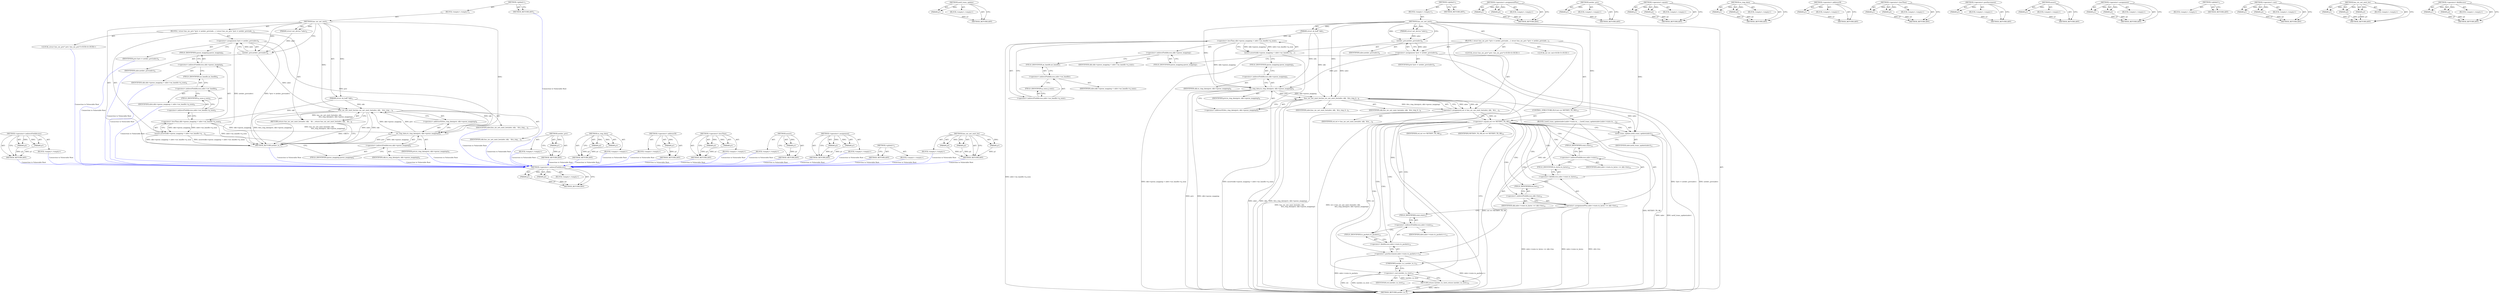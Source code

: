 digraph "hns_nic_net_xmit_hw" {
vulnerable_108 [label=<(METHOD,&lt;operator&gt;.indirectFieldAccess)>];
vulnerable_109 [label=<(PARAM,p1)>];
vulnerable_110 [label=<(PARAM,p2)>];
vulnerable_111 [label=<(BLOCK,&lt;empty&gt;,&lt;empty&gt;)>];
vulnerable_112 [label=<(METHOD_RETURN,ANY)>];
vulnerable_133 [label=<(METHOD,netif_trans_update)>];
vulnerable_134 [label=<(PARAM,p1)>];
vulnerable_135 [label=<(BLOCK,&lt;empty&gt;,&lt;empty&gt;)>];
vulnerable_136 [label=<(METHOD_RETURN,ANY)>];
vulnerable_6 [label=<(METHOD,&lt;global&gt;)<SUB>1</SUB>>];
vulnerable_7 [label=<(BLOCK,&lt;empty&gt;,&lt;empty&gt;)<SUB>1</SUB>>];
vulnerable_8 [label=<(METHOD,hns_nic_net_xmit)<SUB>1</SUB>>];
vulnerable_9 [label=<(PARAM,struct sk_buff *skb)<SUB>1</SUB>>];
vulnerable_10 [label=<(PARAM,struct net_device *ndev)<SUB>2</SUB>>];
vulnerable_11 [label=<(BLOCK,{
 	struct hns_nic_priv *priv = netdev_priv(nde...,{
 	struct hns_nic_priv *priv = netdev_priv(nde...)<SUB>3</SUB>>];
vulnerable_12 [label="<(LOCAL,struct hns_nic_priv* priv: hns_nic_priv*)<SUB>4</SUB>>"];
vulnerable_13 [label=<(&lt;operator&gt;.assignment,*priv = netdev_priv(ndev))<SUB>4</SUB>>];
vulnerable_14 [label=<(IDENTIFIER,priv,*priv = netdev_priv(ndev))<SUB>4</SUB>>];
vulnerable_15 [label=<(netdev_priv,netdev_priv(ndev))<SUB>4</SUB>>];
vulnerable_16 [label=<(IDENTIFIER,ndev,netdev_priv(ndev))<SUB>4</SUB>>];
vulnerable_17 [label="<(LOCAL,int ret: int)<SUB>5</SUB>>"];
vulnerable_18 [label=<(assert,assert(skb-&gt;queue_mapping &lt; ndev-&gt;ae_handle-&gt;q_...)<SUB>7</SUB>>];
vulnerable_19 [label=<(&lt;operator&gt;.lessThan,skb-&gt;queue_mapping &lt; ndev-&gt;ae_handle-&gt;q_num)<SUB>7</SUB>>];
vulnerable_20 [label=<(&lt;operator&gt;.indirectFieldAccess,skb-&gt;queue_mapping)<SUB>7</SUB>>];
vulnerable_21 [label=<(IDENTIFIER,skb,skb-&gt;queue_mapping &lt; ndev-&gt;ae_handle-&gt;q_num)<SUB>7</SUB>>];
vulnerable_22 [label=<(FIELD_IDENTIFIER,queue_mapping,queue_mapping)<SUB>7</SUB>>];
vulnerable_23 [label=<(&lt;operator&gt;.indirectFieldAccess,ndev-&gt;ae_handle-&gt;q_num)<SUB>7</SUB>>];
vulnerable_24 [label=<(&lt;operator&gt;.indirectFieldAccess,ndev-&gt;ae_handle)<SUB>7</SUB>>];
vulnerable_25 [label=<(IDENTIFIER,ndev,skb-&gt;queue_mapping &lt; ndev-&gt;ae_handle-&gt;q_num)<SUB>7</SUB>>];
vulnerable_26 [label=<(FIELD_IDENTIFIER,ae_handle,ae_handle)<SUB>7</SUB>>];
vulnerable_27 [label=<(FIELD_IDENTIFIER,q_num,q_num)<SUB>7</SUB>>];
vulnerable_28 [label=<(&lt;operator&gt;.assignment,ret = hns_nic_net_xmit_hw(ndev, skb,
				  &amp;tx_...)<SUB>8</SUB>>];
vulnerable_29 [label=<(IDENTIFIER,ret,ret = hns_nic_net_xmit_hw(ndev, skb,
				  &amp;tx_...)<SUB>8</SUB>>];
vulnerable_30 [label=<(hns_nic_net_xmit_hw,hns_nic_net_xmit_hw(ndev, skb,
				  &amp;tx_ring_d...)<SUB>8</SUB>>];
vulnerable_31 [label=<(IDENTIFIER,ndev,hns_nic_net_xmit_hw(ndev, skb,
				  &amp;tx_ring_d...)<SUB>8</SUB>>];
vulnerable_32 [label=<(IDENTIFIER,skb,hns_nic_net_xmit_hw(ndev, skb,
				  &amp;tx_ring_d...)<SUB>8</SUB>>];
vulnerable_33 [label=<(&lt;operator&gt;.addressOf,&amp;tx_ring_data(priv, skb-&gt;queue_mapping))<SUB>9</SUB>>];
vulnerable_34 [label=<(tx_ring_data,tx_ring_data(priv, skb-&gt;queue_mapping))<SUB>9</SUB>>];
vulnerable_35 [label=<(IDENTIFIER,priv,tx_ring_data(priv, skb-&gt;queue_mapping))<SUB>9</SUB>>];
vulnerable_36 [label=<(&lt;operator&gt;.indirectFieldAccess,skb-&gt;queue_mapping)<SUB>9</SUB>>];
vulnerable_37 [label=<(IDENTIFIER,skb,tx_ring_data(priv, skb-&gt;queue_mapping))<SUB>9</SUB>>];
vulnerable_38 [label=<(FIELD_IDENTIFIER,queue_mapping,queue_mapping)<SUB>9</SUB>>];
vulnerable_39 [label=<(CONTROL_STRUCTURE,IF,if (ret == NETDEV_TX_OK))<SUB>10</SUB>>];
vulnerable_40 [label=<(&lt;operator&gt;.equals,ret == NETDEV_TX_OK)<SUB>10</SUB>>];
vulnerable_41 [label=<(IDENTIFIER,ret,ret == NETDEV_TX_OK)<SUB>10</SUB>>];
vulnerable_42 [label=<(IDENTIFIER,NETDEV_TX_OK,ret == NETDEV_TX_OK)<SUB>10</SUB>>];
vulnerable_43 [label=<(BLOCK,{
		netif_trans_update(ndev);
		ndev-&gt;stats.tx_...,{
		netif_trans_update(ndev);
		ndev-&gt;stats.tx_...)<SUB>10</SUB>>];
vulnerable_44 [label=<(netif_trans_update,netif_trans_update(ndev))<SUB>11</SUB>>];
vulnerable_45 [label=<(IDENTIFIER,ndev,netif_trans_update(ndev))<SUB>11</SUB>>];
vulnerable_46 [label=<(&lt;operator&gt;.assignmentPlus,ndev-&gt;stats.tx_bytes += skb-&gt;len)<SUB>12</SUB>>];
vulnerable_47 [label=<(&lt;operator&gt;.fieldAccess,ndev-&gt;stats.tx_bytes)<SUB>12</SUB>>];
vulnerable_48 [label=<(&lt;operator&gt;.indirectFieldAccess,ndev-&gt;stats)<SUB>12</SUB>>];
vulnerable_49 [label=<(IDENTIFIER,ndev,ndev-&gt;stats.tx_bytes += skb-&gt;len)<SUB>12</SUB>>];
vulnerable_50 [label=<(FIELD_IDENTIFIER,stats,stats)<SUB>12</SUB>>];
vulnerable_51 [label=<(FIELD_IDENTIFIER,tx_bytes,tx_bytes)<SUB>12</SUB>>];
vulnerable_52 [label=<(&lt;operator&gt;.indirectFieldAccess,skb-&gt;len)<SUB>12</SUB>>];
vulnerable_53 [label=<(IDENTIFIER,skb,ndev-&gt;stats.tx_bytes += skb-&gt;len)<SUB>12</SUB>>];
vulnerable_54 [label=<(FIELD_IDENTIFIER,len,len)<SUB>12</SUB>>];
vulnerable_55 [label=<(&lt;operator&gt;.postIncrement,ndev-&gt;stats.tx_packets++)<SUB>13</SUB>>];
vulnerable_56 [label=<(&lt;operator&gt;.fieldAccess,ndev-&gt;stats.tx_packets)<SUB>13</SUB>>];
vulnerable_57 [label=<(&lt;operator&gt;.indirectFieldAccess,ndev-&gt;stats)<SUB>13</SUB>>];
vulnerable_58 [label=<(IDENTIFIER,ndev,ndev-&gt;stats.tx_packets++)<SUB>13</SUB>>];
vulnerable_59 [label=<(FIELD_IDENTIFIER,stats,stats)<SUB>13</SUB>>];
vulnerable_60 [label=<(FIELD_IDENTIFIER,tx_packets,tx_packets)<SUB>13</SUB>>];
vulnerable_61 [label=<(RETURN,return (netdev_tx_t)ret;,return (netdev_tx_t)ret;)<SUB>15</SUB>>];
vulnerable_62 [label=<(&lt;operator&gt;.cast,(netdev_tx_t)ret)<SUB>15</SUB>>];
vulnerable_63 [label=<(UNKNOWN,netdev_tx_t,netdev_tx_t)<SUB>15</SUB>>];
vulnerable_64 [label=<(IDENTIFIER,ret,(netdev_tx_t)ret)<SUB>15</SUB>>];
vulnerable_65 [label=<(METHOD_RETURN,netdev_tx_t)<SUB>1</SUB>>];
vulnerable_67 [label=<(METHOD_RETURN,ANY)<SUB>1</SUB>>];
vulnerable_137 [label=<(METHOD,&lt;operator&gt;.assignmentPlus)>];
vulnerable_138 [label=<(PARAM,p1)>];
vulnerable_139 [label=<(PARAM,p2)>];
vulnerable_140 [label=<(BLOCK,&lt;empty&gt;,&lt;empty&gt;)>];
vulnerable_141 [label=<(METHOD_RETURN,ANY)>];
vulnerable_95 [label=<(METHOD,netdev_priv)>];
vulnerable_96 [label=<(PARAM,p1)>];
vulnerable_97 [label=<(BLOCK,&lt;empty&gt;,&lt;empty&gt;)>];
vulnerable_98 [label=<(METHOD_RETURN,ANY)>];
vulnerable_128 [label=<(METHOD,&lt;operator&gt;.equals)>];
vulnerable_129 [label=<(PARAM,p1)>];
vulnerable_130 [label=<(PARAM,p2)>];
vulnerable_131 [label=<(BLOCK,&lt;empty&gt;,&lt;empty&gt;)>];
vulnerable_132 [label=<(METHOD_RETURN,ANY)>];
vulnerable_123 [label=<(METHOD,tx_ring_data)>];
vulnerable_124 [label=<(PARAM,p1)>];
vulnerable_125 [label=<(PARAM,p2)>];
vulnerable_126 [label=<(BLOCK,&lt;empty&gt;,&lt;empty&gt;)>];
vulnerable_127 [label=<(METHOD_RETURN,ANY)>];
vulnerable_119 [label=<(METHOD,&lt;operator&gt;.addressOf)>];
vulnerable_120 [label=<(PARAM,p1)>];
vulnerable_121 [label=<(BLOCK,&lt;empty&gt;,&lt;empty&gt;)>];
vulnerable_122 [label=<(METHOD_RETURN,ANY)>];
vulnerable_103 [label=<(METHOD,&lt;operator&gt;.lessThan)>];
vulnerable_104 [label=<(PARAM,p1)>];
vulnerable_105 [label=<(PARAM,p2)>];
vulnerable_106 [label=<(BLOCK,&lt;empty&gt;,&lt;empty&gt;)>];
vulnerable_107 [label=<(METHOD_RETURN,ANY)>];
vulnerable_147 [label=<(METHOD,&lt;operator&gt;.postIncrement)>];
vulnerable_148 [label=<(PARAM,p1)>];
vulnerable_149 [label=<(BLOCK,&lt;empty&gt;,&lt;empty&gt;)>];
vulnerable_150 [label=<(METHOD_RETURN,ANY)>];
vulnerable_99 [label=<(METHOD,assert)>];
vulnerable_100 [label=<(PARAM,p1)>];
vulnerable_101 [label=<(BLOCK,&lt;empty&gt;,&lt;empty&gt;)>];
vulnerable_102 [label=<(METHOD_RETURN,ANY)>];
vulnerable_90 [label=<(METHOD,&lt;operator&gt;.assignment)>];
vulnerable_91 [label=<(PARAM,p1)>];
vulnerable_92 [label=<(PARAM,p2)>];
vulnerable_93 [label=<(BLOCK,&lt;empty&gt;,&lt;empty&gt;)>];
vulnerable_94 [label=<(METHOD_RETURN,ANY)>];
vulnerable_84 [label=<(METHOD,&lt;global&gt;)<SUB>1</SUB>>];
vulnerable_85 [label=<(BLOCK,&lt;empty&gt;,&lt;empty&gt;)>];
vulnerable_86 [label=<(METHOD_RETURN,ANY)>];
vulnerable_151 [label=<(METHOD,&lt;operator&gt;.cast)>];
vulnerable_152 [label=<(PARAM,p1)>];
vulnerable_153 [label=<(PARAM,p2)>];
vulnerable_154 [label=<(BLOCK,&lt;empty&gt;,&lt;empty&gt;)>];
vulnerable_155 [label=<(METHOD_RETURN,ANY)>];
vulnerable_113 [label=<(METHOD,hns_nic_net_xmit_hw)>];
vulnerable_114 [label=<(PARAM,p1)>];
vulnerable_115 [label=<(PARAM,p2)>];
vulnerable_116 [label=<(PARAM,p3)>];
vulnerable_117 [label=<(BLOCK,&lt;empty&gt;,&lt;empty&gt;)>];
vulnerable_118 [label=<(METHOD_RETURN,ANY)>];
vulnerable_142 [label=<(METHOD,&lt;operator&gt;.fieldAccess)>];
vulnerable_143 [label=<(PARAM,p1)>];
vulnerable_144 [label=<(PARAM,p2)>];
vulnerable_145 [label=<(BLOCK,&lt;empty&gt;,&lt;empty&gt;)>];
vulnerable_146 [label=<(METHOD_RETURN,ANY)>];
fixed_78 [label=<(METHOD,&lt;operator&gt;.indirectFieldAccess)>];
fixed_79 [label=<(PARAM,p1)>];
fixed_80 [label=<(PARAM,p2)>];
fixed_81 [label=<(BLOCK,&lt;empty&gt;,&lt;empty&gt;)>];
fixed_82 [label=<(METHOD_RETURN,ANY)>];
fixed_6 [label=<(METHOD,&lt;global&gt;)<SUB>1</SUB>>];
fixed_7 [label=<(BLOCK,&lt;empty&gt;,&lt;empty&gt;)<SUB>1</SUB>>];
fixed_8 [label=<(METHOD,hns_nic_net_xmit)<SUB>1</SUB>>];
fixed_9 [label=<(PARAM,struct sk_buff *skb)<SUB>1</SUB>>];
fixed_10 [label=<(PARAM,struct net_device *ndev)<SUB>2</SUB>>];
fixed_11 [label=<(BLOCK,{
 	struct hns_nic_priv *priv = netdev_priv(nde...,{
 	struct hns_nic_priv *priv = netdev_priv(nde...)<SUB>3</SUB>>];
fixed_12 [label="<(LOCAL,struct hns_nic_priv* priv: hns_nic_priv*)<SUB>4</SUB>>"];
fixed_13 [label=<(&lt;operator&gt;.assignment,*priv = netdev_priv(ndev))<SUB>4</SUB>>];
fixed_14 [label=<(IDENTIFIER,priv,*priv = netdev_priv(ndev))<SUB>4</SUB>>];
fixed_15 [label=<(netdev_priv,netdev_priv(ndev))<SUB>4</SUB>>];
fixed_16 [label=<(IDENTIFIER,ndev,netdev_priv(ndev))<SUB>4</SUB>>];
fixed_17 [label=<(assert,assert(skb-&gt;queue_mapping &lt; ndev-&gt;ae_handle-&gt;q_...)<SUB>6</SUB>>];
fixed_18 [label=<(&lt;operator&gt;.lessThan,skb-&gt;queue_mapping &lt; ndev-&gt;ae_handle-&gt;q_num)<SUB>6</SUB>>];
fixed_19 [label=<(&lt;operator&gt;.indirectFieldAccess,skb-&gt;queue_mapping)<SUB>6</SUB>>];
fixed_20 [label=<(IDENTIFIER,skb,skb-&gt;queue_mapping &lt; ndev-&gt;ae_handle-&gt;q_num)<SUB>6</SUB>>];
fixed_21 [label=<(FIELD_IDENTIFIER,queue_mapping,queue_mapping)<SUB>6</SUB>>];
fixed_22 [label=<(&lt;operator&gt;.indirectFieldAccess,ndev-&gt;ae_handle-&gt;q_num)<SUB>6</SUB>>];
fixed_23 [label=<(&lt;operator&gt;.indirectFieldAccess,ndev-&gt;ae_handle)<SUB>6</SUB>>];
fixed_24 [label=<(IDENTIFIER,ndev,skb-&gt;queue_mapping &lt; ndev-&gt;ae_handle-&gt;q_num)<SUB>6</SUB>>];
fixed_25 [label=<(FIELD_IDENTIFIER,ae_handle,ae_handle)<SUB>6</SUB>>];
fixed_26 [label=<(FIELD_IDENTIFIER,q_num,q_num)<SUB>6</SUB>>];
fixed_27 [label=<(RETURN,return hns_nic_net_xmit_hw(ndev, skb,
				   &amp;t...,return hns_nic_net_xmit_hw(ndev, skb,
				   &amp;t...)<SUB>8</SUB>>];
fixed_28 [label=<(hns_nic_net_xmit_hw,hns_nic_net_xmit_hw(ndev, skb,
				   &amp;tx_ring_...)<SUB>8</SUB>>];
fixed_29 [label=<(IDENTIFIER,ndev,hns_nic_net_xmit_hw(ndev, skb,
				   &amp;tx_ring_...)<SUB>8</SUB>>];
fixed_30 [label=<(IDENTIFIER,skb,hns_nic_net_xmit_hw(ndev, skb,
				   &amp;tx_ring_...)<SUB>8</SUB>>];
fixed_31 [label=<(&lt;operator&gt;.addressOf,&amp;tx_ring_data(priv, skb-&gt;queue_mapping))<SUB>9</SUB>>];
fixed_32 [label=<(tx_ring_data,tx_ring_data(priv, skb-&gt;queue_mapping))<SUB>9</SUB>>];
fixed_33 [label=<(IDENTIFIER,priv,tx_ring_data(priv, skb-&gt;queue_mapping))<SUB>9</SUB>>];
fixed_34 [label=<(&lt;operator&gt;.indirectFieldAccess,skb-&gt;queue_mapping)<SUB>9</SUB>>];
fixed_35 [label=<(IDENTIFIER,skb,tx_ring_data(priv, skb-&gt;queue_mapping))<SUB>9</SUB>>];
fixed_36 [label=<(FIELD_IDENTIFIER,queue_mapping,queue_mapping)<SUB>9</SUB>>];
fixed_37 [label=<(METHOD_RETURN,netdev_tx_t)<SUB>1</SUB>>];
fixed_39 [label=<(METHOD_RETURN,ANY)<SUB>1</SUB>>];
fixed_65 [label=<(METHOD,netdev_priv)>];
fixed_66 [label=<(PARAM,p1)>];
fixed_67 [label=<(BLOCK,&lt;empty&gt;,&lt;empty&gt;)>];
fixed_68 [label=<(METHOD_RETURN,ANY)>];
fixed_93 [label=<(METHOD,tx_ring_data)>];
fixed_94 [label=<(PARAM,p1)>];
fixed_95 [label=<(PARAM,p2)>];
fixed_96 [label=<(BLOCK,&lt;empty&gt;,&lt;empty&gt;)>];
fixed_97 [label=<(METHOD_RETURN,ANY)>];
fixed_89 [label=<(METHOD,&lt;operator&gt;.addressOf)>];
fixed_90 [label=<(PARAM,p1)>];
fixed_91 [label=<(BLOCK,&lt;empty&gt;,&lt;empty&gt;)>];
fixed_92 [label=<(METHOD_RETURN,ANY)>];
fixed_73 [label=<(METHOD,&lt;operator&gt;.lessThan)>];
fixed_74 [label=<(PARAM,p1)>];
fixed_75 [label=<(PARAM,p2)>];
fixed_76 [label=<(BLOCK,&lt;empty&gt;,&lt;empty&gt;)>];
fixed_77 [label=<(METHOD_RETURN,ANY)>];
fixed_69 [label=<(METHOD,assert)>];
fixed_70 [label=<(PARAM,p1)>];
fixed_71 [label=<(BLOCK,&lt;empty&gt;,&lt;empty&gt;)>];
fixed_72 [label=<(METHOD_RETURN,ANY)>];
fixed_60 [label=<(METHOD,&lt;operator&gt;.assignment)>];
fixed_61 [label=<(PARAM,p1)>];
fixed_62 [label=<(PARAM,p2)>];
fixed_63 [label=<(BLOCK,&lt;empty&gt;,&lt;empty&gt;)>];
fixed_64 [label=<(METHOD_RETURN,ANY)>];
fixed_54 [label=<(METHOD,&lt;global&gt;)<SUB>1</SUB>>];
fixed_55 [label=<(BLOCK,&lt;empty&gt;,&lt;empty&gt;)>];
fixed_56 [label=<(METHOD_RETURN,ANY)>];
fixed_83 [label=<(METHOD,hns_nic_net_xmit_hw)>];
fixed_84 [label=<(PARAM,p1)>];
fixed_85 [label=<(PARAM,p2)>];
fixed_86 [label=<(PARAM,p3)>];
fixed_87 [label=<(BLOCK,&lt;empty&gt;,&lt;empty&gt;)>];
fixed_88 [label=<(METHOD_RETURN,ANY)>];
vulnerable_108 -> vulnerable_109  [key=0, label="AST: "];
vulnerable_108 -> vulnerable_109  [key=1, label="DDG: "];
vulnerable_108 -> vulnerable_111  [key=0, label="AST: "];
vulnerable_108 -> vulnerable_110  [key=0, label="AST: "];
vulnerable_108 -> vulnerable_110  [key=1, label="DDG: "];
vulnerable_108 -> vulnerable_112  [key=0, label="AST: "];
vulnerable_108 -> vulnerable_112  [key=1, label="CFG: "];
vulnerable_109 -> vulnerable_112  [key=0, label="DDG: p1"];
vulnerable_110 -> vulnerable_112  [key=0, label="DDG: p2"];
vulnerable_133 -> vulnerable_134  [key=0, label="AST: "];
vulnerable_133 -> vulnerable_134  [key=1, label="DDG: "];
vulnerable_133 -> vulnerable_135  [key=0, label="AST: "];
vulnerable_133 -> vulnerable_136  [key=0, label="AST: "];
vulnerable_133 -> vulnerable_136  [key=1, label="CFG: "];
vulnerable_134 -> vulnerable_136  [key=0, label="DDG: p1"];
vulnerable_6 -> vulnerable_7  [key=0, label="AST: "];
vulnerable_6 -> vulnerable_67  [key=0, label="AST: "];
vulnerable_6 -> vulnerable_67  [key=1, label="CFG: "];
vulnerable_7 -> vulnerable_8  [key=0, label="AST: "];
vulnerable_8 -> vulnerable_9  [key=0, label="AST: "];
vulnerable_8 -> vulnerable_9  [key=1, label="DDG: "];
vulnerable_8 -> vulnerable_10  [key=0, label="AST: "];
vulnerable_8 -> vulnerable_10  [key=1, label="DDG: "];
vulnerable_8 -> vulnerable_11  [key=0, label="AST: "];
vulnerable_8 -> vulnerable_65  [key=0, label="AST: "];
vulnerable_8 -> vulnerable_15  [key=0, label="CFG: "];
vulnerable_8 -> vulnerable_15  [key=1, label="DDG: "];
vulnerable_8 -> vulnerable_62  [key=0, label="DDG: "];
vulnerable_8 -> vulnerable_30  [key=0, label="DDG: "];
vulnerable_8 -> vulnerable_40  [key=0, label="DDG: "];
vulnerable_8 -> vulnerable_44  [key=0, label="DDG: "];
vulnerable_8 -> vulnerable_34  [key=0, label="DDG: "];
vulnerable_9 -> vulnerable_19  [key=0, label="DDG: skb"];
vulnerable_9 -> vulnerable_30  [key=0, label="DDG: skb"];
vulnerable_9 -> vulnerable_34  [key=0, label="DDG: skb"];
vulnerable_10 -> vulnerable_15  [key=0, label="DDG: ndev"];
vulnerable_11 -> vulnerable_12  [key=0, label="AST: "];
vulnerable_11 -> vulnerable_13  [key=0, label="AST: "];
vulnerable_11 -> vulnerable_17  [key=0, label="AST: "];
vulnerable_11 -> vulnerable_18  [key=0, label="AST: "];
vulnerable_11 -> vulnerable_28  [key=0, label="AST: "];
vulnerable_11 -> vulnerable_39  [key=0, label="AST: "];
vulnerable_11 -> vulnerable_61  [key=0, label="AST: "];
vulnerable_13 -> vulnerable_14  [key=0, label="AST: "];
vulnerable_13 -> vulnerable_15  [key=0, label="AST: "];
vulnerable_13 -> vulnerable_22  [key=0, label="CFG: "];
vulnerable_13 -> vulnerable_65  [key=0, label="DDG: netdev_priv(ndev)"];
vulnerable_13 -> vulnerable_65  [key=1, label="DDG: *priv = netdev_priv(ndev)"];
vulnerable_13 -> vulnerable_34  [key=0, label="DDG: priv"];
vulnerable_15 -> vulnerable_16  [key=0, label="AST: "];
vulnerable_15 -> vulnerable_13  [key=0, label="CFG: "];
vulnerable_15 -> vulnerable_13  [key=1, label="DDG: ndev"];
vulnerable_15 -> vulnerable_30  [key=0, label="DDG: ndev"];
vulnerable_18 -> vulnerable_19  [key=0, label="AST: "];
vulnerable_18 -> vulnerable_38  [key=0, label="CFG: "];
vulnerable_18 -> vulnerable_65  [key=0, label="DDG: skb-&gt;queue_mapping &lt; ndev-&gt;ae_handle-&gt;q_num"];
vulnerable_18 -> vulnerable_65  [key=1, label="DDG: assert(skb-&gt;queue_mapping &lt; ndev-&gt;ae_handle-&gt;q_num)"];
vulnerable_19 -> vulnerable_20  [key=0, label="AST: "];
vulnerable_19 -> vulnerable_23  [key=0, label="AST: "];
vulnerable_19 -> vulnerable_18  [key=0, label="CFG: "];
vulnerable_19 -> vulnerable_18  [key=1, label="DDG: skb-&gt;queue_mapping"];
vulnerable_19 -> vulnerable_18  [key=2, label="DDG: ndev-&gt;ae_handle-&gt;q_num"];
vulnerable_19 -> vulnerable_65  [key=0, label="DDG: ndev-&gt;ae_handle-&gt;q_num"];
vulnerable_19 -> vulnerable_34  [key=0, label="DDG: skb-&gt;queue_mapping"];
vulnerable_20 -> vulnerable_21  [key=0, label="AST: "];
vulnerable_20 -> vulnerable_22  [key=0, label="AST: "];
vulnerable_20 -> vulnerable_26  [key=0, label="CFG: "];
vulnerable_22 -> vulnerable_20  [key=0, label="CFG: "];
vulnerable_23 -> vulnerable_24  [key=0, label="AST: "];
vulnerable_23 -> vulnerable_27  [key=0, label="AST: "];
vulnerable_23 -> vulnerable_19  [key=0, label="CFG: "];
vulnerable_24 -> vulnerable_25  [key=0, label="AST: "];
vulnerable_24 -> vulnerable_26  [key=0, label="AST: "];
vulnerable_24 -> vulnerable_27  [key=0, label="CFG: "];
vulnerable_26 -> vulnerable_24  [key=0, label="CFG: "];
vulnerable_27 -> vulnerable_23  [key=0, label="CFG: "];
vulnerable_28 -> vulnerable_29  [key=0, label="AST: "];
vulnerable_28 -> vulnerable_30  [key=0, label="AST: "];
vulnerable_28 -> vulnerable_40  [key=0, label="CFG: "];
vulnerable_28 -> vulnerable_40  [key=1, label="DDG: ret"];
vulnerable_28 -> vulnerable_65  [key=0, label="DDG: hns_nic_net_xmit_hw(ndev, skb,
				  &amp;tx_ring_data(priv, skb-&gt;queue_mapping))"];
vulnerable_28 -> vulnerable_65  [key=1, label="DDG: ret = hns_nic_net_xmit_hw(ndev, skb,
				  &amp;tx_ring_data(priv, skb-&gt;queue_mapping))"];
vulnerable_30 -> vulnerable_31  [key=0, label="AST: "];
vulnerable_30 -> vulnerable_32  [key=0, label="AST: "];
vulnerable_30 -> vulnerable_33  [key=0, label="AST: "];
vulnerable_30 -> vulnerable_28  [key=0, label="CFG: "];
vulnerable_30 -> vulnerable_28  [key=1, label="DDG: ndev"];
vulnerable_30 -> vulnerable_28  [key=2, label="DDG: skb"];
vulnerable_30 -> vulnerable_28  [key=3, label="DDG: &amp;tx_ring_data(priv, skb-&gt;queue_mapping)"];
vulnerable_30 -> vulnerable_65  [key=0, label="DDG: ndev"];
vulnerable_30 -> vulnerable_65  [key=1, label="DDG: skb"];
vulnerable_30 -> vulnerable_65  [key=2, label="DDG: &amp;tx_ring_data(priv, skb-&gt;queue_mapping)"];
vulnerable_30 -> vulnerable_46  [key=0, label="DDG: skb"];
vulnerable_30 -> vulnerable_44  [key=0, label="DDG: ndev"];
vulnerable_33 -> vulnerable_34  [key=0, label="AST: "];
vulnerable_33 -> vulnerable_30  [key=0, label="CFG: "];
vulnerable_34 -> vulnerable_35  [key=0, label="AST: "];
vulnerable_34 -> vulnerable_36  [key=0, label="AST: "];
vulnerable_34 -> vulnerable_33  [key=0, label="CFG: "];
vulnerable_34 -> vulnerable_65  [key=0, label="DDG: priv"];
vulnerable_34 -> vulnerable_65  [key=1, label="DDG: skb-&gt;queue_mapping"];
vulnerable_34 -> vulnerable_30  [key=0, label="DDG: skb-&gt;queue_mapping"];
vulnerable_34 -> vulnerable_30  [key=1, label="DDG: priv"];
vulnerable_36 -> vulnerable_37  [key=0, label="AST: "];
vulnerable_36 -> vulnerable_38  [key=0, label="AST: "];
vulnerable_36 -> vulnerable_34  [key=0, label="CFG: "];
vulnerable_38 -> vulnerable_36  [key=0, label="CFG: "];
vulnerable_39 -> vulnerable_40  [key=0, label="AST: "];
vulnerable_39 -> vulnerable_43  [key=0, label="AST: "];
vulnerable_40 -> vulnerable_41  [key=0, label="AST: "];
vulnerable_40 -> vulnerable_42  [key=0, label="AST: "];
vulnerable_40 -> vulnerable_63  [key=0, label="CFG: "];
vulnerable_40 -> vulnerable_44  [key=0, label="CFG: "];
vulnerable_40 -> vulnerable_44  [key=1, label="CDG: "];
vulnerable_40 -> vulnerable_65  [key=0, label="DDG: ret == NETDEV_TX_OK"];
vulnerable_40 -> vulnerable_65  [key=1, label="DDG: NETDEV_TX_OK"];
vulnerable_40 -> vulnerable_62  [key=0, label="DDG: ret"];
vulnerable_40 -> vulnerable_47  [key=0, label="CDG: "];
vulnerable_40 -> vulnerable_48  [key=0, label="CDG: "];
vulnerable_40 -> vulnerable_60  [key=0, label="CDG: "];
vulnerable_40 -> vulnerable_50  [key=0, label="CDG: "];
vulnerable_40 -> vulnerable_59  [key=0, label="CDG: "];
vulnerable_40 -> vulnerable_51  [key=0, label="CDG: "];
vulnerable_40 -> vulnerable_57  [key=0, label="CDG: "];
vulnerable_40 -> vulnerable_52  [key=0, label="CDG: "];
vulnerable_40 -> vulnerable_55  [key=0, label="CDG: "];
vulnerable_40 -> vulnerable_46  [key=0, label="CDG: "];
vulnerable_40 -> vulnerable_56  [key=0, label="CDG: "];
vulnerable_40 -> vulnerable_54  [key=0, label="CDG: "];
vulnerable_43 -> vulnerable_44  [key=0, label="AST: "];
vulnerable_43 -> vulnerable_46  [key=0, label="AST: "];
vulnerable_43 -> vulnerable_55  [key=0, label="AST: "];
vulnerable_44 -> vulnerable_45  [key=0, label="AST: "];
vulnerable_44 -> vulnerable_50  [key=0, label="CFG: "];
vulnerable_44 -> vulnerable_65  [key=0, label="DDG: ndev"];
vulnerable_44 -> vulnerable_65  [key=1, label="DDG: netif_trans_update(ndev)"];
vulnerable_46 -> vulnerable_47  [key=0, label="AST: "];
vulnerable_46 -> vulnerable_52  [key=0, label="AST: "];
vulnerable_46 -> vulnerable_59  [key=0, label="CFG: "];
vulnerable_46 -> vulnerable_65  [key=0, label="DDG: ndev-&gt;stats.tx_bytes"];
vulnerable_46 -> vulnerable_65  [key=1, label="DDG: skb-&gt;len"];
vulnerable_46 -> vulnerable_65  [key=2, label="DDG: ndev-&gt;stats.tx_bytes += skb-&gt;len"];
vulnerable_47 -> vulnerable_48  [key=0, label="AST: "];
vulnerable_47 -> vulnerable_51  [key=0, label="AST: "];
vulnerable_47 -> vulnerable_54  [key=0, label="CFG: "];
vulnerable_48 -> vulnerable_49  [key=0, label="AST: "];
vulnerable_48 -> vulnerable_50  [key=0, label="AST: "];
vulnerable_48 -> vulnerable_51  [key=0, label="CFG: "];
vulnerable_50 -> vulnerable_48  [key=0, label="CFG: "];
vulnerable_51 -> vulnerable_47  [key=0, label="CFG: "];
vulnerable_52 -> vulnerable_53  [key=0, label="AST: "];
vulnerable_52 -> vulnerable_54  [key=0, label="AST: "];
vulnerable_52 -> vulnerable_46  [key=0, label="CFG: "];
vulnerable_54 -> vulnerable_52  [key=0, label="CFG: "];
vulnerable_55 -> vulnerable_56  [key=0, label="AST: "];
vulnerable_55 -> vulnerable_63  [key=0, label="CFG: "];
vulnerable_55 -> vulnerable_65  [key=0, label="DDG: ndev-&gt;stats.tx_packets"];
vulnerable_55 -> vulnerable_65  [key=1, label="DDG: ndev-&gt;stats.tx_packets++"];
vulnerable_56 -> vulnerable_57  [key=0, label="AST: "];
vulnerable_56 -> vulnerable_60  [key=0, label="AST: "];
vulnerable_56 -> vulnerable_55  [key=0, label="CFG: "];
vulnerable_57 -> vulnerable_58  [key=0, label="AST: "];
vulnerable_57 -> vulnerable_59  [key=0, label="AST: "];
vulnerable_57 -> vulnerable_60  [key=0, label="CFG: "];
vulnerable_59 -> vulnerable_57  [key=0, label="CFG: "];
vulnerable_60 -> vulnerable_56  [key=0, label="CFG: "];
vulnerable_61 -> vulnerable_62  [key=0, label="AST: "];
vulnerable_61 -> vulnerable_65  [key=0, label="CFG: "];
vulnerable_61 -> vulnerable_65  [key=1, label="DDG: &lt;RET&gt;"];
vulnerable_62 -> vulnerable_63  [key=0, label="AST: "];
vulnerable_62 -> vulnerable_64  [key=0, label="AST: "];
vulnerable_62 -> vulnerable_61  [key=0, label="CFG: "];
vulnerable_62 -> vulnerable_61  [key=1, label="DDG: (netdev_tx_t)ret"];
vulnerable_62 -> vulnerable_65  [key=0, label="DDG: ret"];
vulnerable_62 -> vulnerable_65  [key=1, label="DDG: (netdev_tx_t)ret"];
vulnerable_63 -> vulnerable_62  [key=0, label="CFG: "];
vulnerable_137 -> vulnerable_138  [key=0, label="AST: "];
vulnerable_137 -> vulnerable_138  [key=1, label="DDG: "];
vulnerable_137 -> vulnerable_140  [key=0, label="AST: "];
vulnerable_137 -> vulnerable_139  [key=0, label="AST: "];
vulnerable_137 -> vulnerable_139  [key=1, label="DDG: "];
vulnerable_137 -> vulnerable_141  [key=0, label="AST: "];
vulnerable_137 -> vulnerable_141  [key=1, label="CFG: "];
vulnerable_138 -> vulnerable_141  [key=0, label="DDG: p1"];
vulnerable_139 -> vulnerable_141  [key=0, label="DDG: p2"];
vulnerable_95 -> vulnerable_96  [key=0, label="AST: "];
vulnerable_95 -> vulnerable_96  [key=1, label="DDG: "];
vulnerable_95 -> vulnerable_97  [key=0, label="AST: "];
vulnerable_95 -> vulnerable_98  [key=0, label="AST: "];
vulnerable_95 -> vulnerable_98  [key=1, label="CFG: "];
vulnerable_96 -> vulnerable_98  [key=0, label="DDG: p1"];
vulnerable_128 -> vulnerable_129  [key=0, label="AST: "];
vulnerable_128 -> vulnerable_129  [key=1, label="DDG: "];
vulnerable_128 -> vulnerable_131  [key=0, label="AST: "];
vulnerable_128 -> vulnerable_130  [key=0, label="AST: "];
vulnerable_128 -> vulnerable_130  [key=1, label="DDG: "];
vulnerable_128 -> vulnerable_132  [key=0, label="AST: "];
vulnerable_128 -> vulnerable_132  [key=1, label="CFG: "];
vulnerable_129 -> vulnerable_132  [key=0, label="DDG: p1"];
vulnerable_130 -> vulnerable_132  [key=0, label="DDG: p2"];
vulnerable_123 -> vulnerable_124  [key=0, label="AST: "];
vulnerable_123 -> vulnerable_124  [key=1, label="DDG: "];
vulnerable_123 -> vulnerable_126  [key=0, label="AST: "];
vulnerable_123 -> vulnerable_125  [key=0, label="AST: "];
vulnerable_123 -> vulnerable_125  [key=1, label="DDG: "];
vulnerable_123 -> vulnerable_127  [key=0, label="AST: "];
vulnerable_123 -> vulnerable_127  [key=1, label="CFG: "];
vulnerable_124 -> vulnerable_127  [key=0, label="DDG: p1"];
vulnerable_125 -> vulnerable_127  [key=0, label="DDG: p2"];
vulnerable_119 -> vulnerable_120  [key=0, label="AST: "];
vulnerable_119 -> vulnerable_120  [key=1, label="DDG: "];
vulnerable_119 -> vulnerable_121  [key=0, label="AST: "];
vulnerable_119 -> vulnerable_122  [key=0, label="AST: "];
vulnerable_119 -> vulnerable_122  [key=1, label="CFG: "];
vulnerable_120 -> vulnerable_122  [key=0, label="DDG: p1"];
vulnerable_103 -> vulnerable_104  [key=0, label="AST: "];
vulnerable_103 -> vulnerable_104  [key=1, label="DDG: "];
vulnerable_103 -> vulnerable_106  [key=0, label="AST: "];
vulnerable_103 -> vulnerable_105  [key=0, label="AST: "];
vulnerable_103 -> vulnerable_105  [key=1, label="DDG: "];
vulnerable_103 -> vulnerable_107  [key=0, label="AST: "];
vulnerable_103 -> vulnerable_107  [key=1, label="CFG: "];
vulnerable_104 -> vulnerable_107  [key=0, label="DDG: p1"];
vulnerable_105 -> vulnerable_107  [key=0, label="DDG: p2"];
vulnerable_147 -> vulnerable_148  [key=0, label="AST: "];
vulnerable_147 -> vulnerable_148  [key=1, label="DDG: "];
vulnerable_147 -> vulnerable_149  [key=0, label="AST: "];
vulnerable_147 -> vulnerable_150  [key=0, label="AST: "];
vulnerable_147 -> vulnerable_150  [key=1, label="CFG: "];
vulnerable_148 -> vulnerable_150  [key=0, label="DDG: p1"];
vulnerable_99 -> vulnerable_100  [key=0, label="AST: "];
vulnerable_99 -> vulnerable_100  [key=1, label="DDG: "];
vulnerable_99 -> vulnerable_101  [key=0, label="AST: "];
vulnerable_99 -> vulnerable_102  [key=0, label="AST: "];
vulnerable_99 -> vulnerable_102  [key=1, label="CFG: "];
vulnerable_100 -> vulnerable_102  [key=0, label="DDG: p1"];
vulnerable_90 -> vulnerable_91  [key=0, label="AST: "];
vulnerable_90 -> vulnerable_91  [key=1, label="DDG: "];
vulnerable_90 -> vulnerable_93  [key=0, label="AST: "];
vulnerable_90 -> vulnerable_92  [key=0, label="AST: "];
vulnerable_90 -> vulnerable_92  [key=1, label="DDG: "];
vulnerable_90 -> vulnerable_94  [key=0, label="AST: "];
vulnerable_90 -> vulnerable_94  [key=1, label="CFG: "];
vulnerable_91 -> vulnerable_94  [key=0, label="DDG: p1"];
vulnerable_92 -> vulnerable_94  [key=0, label="DDG: p2"];
vulnerable_84 -> vulnerable_85  [key=0, label="AST: "];
vulnerable_84 -> vulnerable_86  [key=0, label="AST: "];
vulnerable_84 -> vulnerable_86  [key=1, label="CFG: "];
vulnerable_151 -> vulnerable_152  [key=0, label="AST: "];
vulnerable_151 -> vulnerable_152  [key=1, label="DDG: "];
vulnerable_151 -> vulnerable_154  [key=0, label="AST: "];
vulnerable_151 -> vulnerable_153  [key=0, label="AST: "];
vulnerable_151 -> vulnerable_153  [key=1, label="DDG: "];
vulnerable_151 -> vulnerable_155  [key=0, label="AST: "];
vulnerable_151 -> vulnerable_155  [key=1, label="CFG: "];
vulnerable_152 -> vulnerable_155  [key=0, label="DDG: p1"];
vulnerable_153 -> vulnerable_155  [key=0, label="DDG: p2"];
vulnerable_113 -> vulnerable_114  [key=0, label="AST: "];
vulnerable_113 -> vulnerable_114  [key=1, label="DDG: "];
vulnerable_113 -> vulnerable_117  [key=0, label="AST: "];
vulnerable_113 -> vulnerable_115  [key=0, label="AST: "];
vulnerable_113 -> vulnerable_115  [key=1, label="DDG: "];
vulnerable_113 -> vulnerable_118  [key=0, label="AST: "];
vulnerable_113 -> vulnerable_118  [key=1, label="CFG: "];
vulnerable_113 -> vulnerable_116  [key=0, label="AST: "];
vulnerable_113 -> vulnerable_116  [key=1, label="DDG: "];
vulnerable_114 -> vulnerable_118  [key=0, label="DDG: p1"];
vulnerable_115 -> vulnerable_118  [key=0, label="DDG: p2"];
vulnerable_116 -> vulnerable_118  [key=0, label="DDG: p3"];
vulnerable_142 -> vulnerable_143  [key=0, label="AST: "];
vulnerable_142 -> vulnerable_143  [key=1, label="DDG: "];
vulnerable_142 -> vulnerable_145  [key=0, label="AST: "];
vulnerable_142 -> vulnerable_144  [key=0, label="AST: "];
vulnerable_142 -> vulnerable_144  [key=1, label="DDG: "];
vulnerable_142 -> vulnerable_146  [key=0, label="AST: "];
vulnerable_142 -> vulnerable_146  [key=1, label="CFG: "];
vulnerable_143 -> vulnerable_146  [key=0, label="DDG: p1"];
vulnerable_144 -> vulnerable_146  [key=0, label="DDG: p2"];
fixed_78 -> fixed_79  [key=0, label="AST: "];
fixed_78 -> fixed_79  [key=1, label="DDG: "];
fixed_78 -> fixed_81  [key=0, label="AST: "];
fixed_78 -> fixed_80  [key=0, label="AST: "];
fixed_78 -> fixed_80  [key=1, label="DDG: "];
fixed_78 -> fixed_82  [key=0, label="AST: "];
fixed_78 -> fixed_82  [key=1, label="CFG: "];
fixed_79 -> fixed_82  [key=0, label="DDG: p1"];
fixed_80 -> fixed_82  [key=0, label="DDG: p2"];
fixed_81 -> vulnerable_108  [color=blue, key=0, label="Connection to Vulnerable Root", penwidth="2.0", style=dashed];
fixed_82 -> vulnerable_108  [color=blue, key=0, label="Connection to Vulnerable Root", penwidth="2.0", style=dashed];
fixed_6 -> fixed_7  [key=0, label="AST: "];
fixed_6 -> fixed_39  [key=0, label="AST: "];
fixed_6 -> fixed_39  [key=1, label="CFG: "];
fixed_7 -> fixed_8  [key=0, label="AST: "];
fixed_8 -> fixed_9  [key=0, label="AST: "];
fixed_8 -> fixed_9  [key=1, label="DDG: "];
fixed_8 -> fixed_10  [key=0, label="AST: "];
fixed_8 -> fixed_10  [key=1, label="DDG: "];
fixed_8 -> fixed_11  [key=0, label="AST: "];
fixed_8 -> fixed_37  [key=0, label="AST: "];
fixed_8 -> fixed_15  [key=0, label="CFG: "];
fixed_8 -> fixed_15  [key=1, label="DDG: "];
fixed_8 -> fixed_28  [key=0, label="DDG: "];
fixed_8 -> fixed_32  [key=0, label="DDG: "];
fixed_9 -> fixed_18  [key=0, label="DDG: skb"];
fixed_9 -> fixed_28  [key=0, label="DDG: skb"];
fixed_9 -> fixed_32  [key=0, label="DDG: skb"];
fixed_10 -> fixed_15  [key=0, label="DDG: ndev"];
fixed_11 -> fixed_12  [key=0, label="AST: "];
fixed_11 -> fixed_13  [key=0, label="AST: "];
fixed_11 -> fixed_17  [key=0, label="AST: "];
fixed_11 -> fixed_27  [key=0, label="AST: "];
fixed_12 -> vulnerable_108  [color=blue, key=0, label="Connection to Vulnerable Root", penwidth="2.0", style=dashed];
fixed_13 -> fixed_14  [key=0, label="AST: "];
fixed_13 -> fixed_15  [key=0, label="AST: "];
fixed_13 -> fixed_21  [key=0, label="CFG: "];
fixed_13 -> fixed_37  [key=0, label="DDG: netdev_priv(ndev)"];
fixed_13 -> fixed_37  [key=1, label="DDG: *priv = netdev_priv(ndev)"];
fixed_13 -> fixed_32  [key=0, label="DDG: priv"];
fixed_14 -> vulnerable_108  [color=blue, key=0, label="Connection to Vulnerable Root", penwidth="2.0", style=dashed];
fixed_15 -> fixed_16  [key=0, label="AST: "];
fixed_15 -> fixed_13  [key=0, label="CFG: "];
fixed_15 -> fixed_13  [key=1, label="DDG: ndev"];
fixed_15 -> fixed_28  [key=0, label="DDG: ndev"];
fixed_16 -> vulnerable_108  [color=blue, key=0, label="Connection to Vulnerable Root", penwidth="2.0", style=dashed];
fixed_17 -> fixed_18  [key=0, label="AST: "];
fixed_17 -> fixed_36  [key=0, label="CFG: "];
fixed_17 -> fixed_37  [key=0, label="DDG: skb-&gt;queue_mapping &lt; ndev-&gt;ae_handle-&gt;q_num"];
fixed_17 -> fixed_37  [key=1, label="DDG: assert(skb-&gt;queue_mapping &lt; ndev-&gt;ae_handle-&gt;q_num)"];
fixed_18 -> fixed_19  [key=0, label="AST: "];
fixed_18 -> fixed_22  [key=0, label="AST: "];
fixed_18 -> fixed_17  [key=0, label="CFG: "];
fixed_18 -> fixed_17  [key=1, label="DDG: skb-&gt;queue_mapping"];
fixed_18 -> fixed_17  [key=2, label="DDG: ndev-&gt;ae_handle-&gt;q_num"];
fixed_18 -> fixed_37  [key=0, label="DDG: ndev-&gt;ae_handle-&gt;q_num"];
fixed_18 -> fixed_32  [key=0, label="DDG: skb-&gt;queue_mapping"];
fixed_19 -> fixed_20  [key=0, label="AST: "];
fixed_19 -> fixed_21  [key=0, label="AST: "];
fixed_19 -> fixed_25  [key=0, label="CFG: "];
fixed_20 -> vulnerable_108  [color=blue, key=0, label="Connection to Vulnerable Root", penwidth="2.0", style=dashed];
fixed_21 -> fixed_19  [key=0, label="CFG: "];
fixed_22 -> fixed_23  [key=0, label="AST: "];
fixed_22 -> fixed_26  [key=0, label="AST: "];
fixed_22 -> fixed_18  [key=0, label="CFG: "];
fixed_23 -> fixed_24  [key=0, label="AST: "];
fixed_23 -> fixed_25  [key=0, label="AST: "];
fixed_23 -> fixed_26  [key=0, label="CFG: "];
fixed_24 -> vulnerable_108  [color=blue, key=0, label="Connection to Vulnerable Root", penwidth="2.0", style=dashed];
fixed_25 -> fixed_23  [key=0, label="CFG: "];
fixed_26 -> fixed_22  [key=0, label="CFG: "];
fixed_27 -> fixed_28  [key=0, label="AST: "];
fixed_27 -> fixed_37  [key=0, label="CFG: "];
fixed_27 -> fixed_37  [key=1, label="DDG: &lt;RET&gt;"];
fixed_28 -> fixed_29  [key=0, label="AST: "];
fixed_28 -> fixed_30  [key=0, label="AST: "];
fixed_28 -> fixed_31  [key=0, label="AST: "];
fixed_28 -> fixed_27  [key=0, label="CFG: "];
fixed_28 -> fixed_27  [key=1, label="DDG: hns_nic_net_xmit_hw(ndev, skb,
				   &amp;tx_ring_data(priv, skb-&gt;queue_mapping))"];
fixed_28 -> fixed_37  [key=0, label="DDG: ndev"];
fixed_28 -> fixed_37  [key=1, label="DDG: skb"];
fixed_28 -> fixed_37  [key=2, label="DDG: &amp;tx_ring_data(priv, skb-&gt;queue_mapping)"];
fixed_28 -> fixed_37  [key=3, label="DDG: hns_nic_net_xmit_hw(ndev, skb,
				   &amp;tx_ring_data(priv, skb-&gt;queue_mapping))"];
fixed_29 -> vulnerable_108  [color=blue, key=0, label="Connection to Vulnerable Root", penwidth="2.0", style=dashed];
fixed_30 -> vulnerable_108  [color=blue, key=0, label="Connection to Vulnerable Root", penwidth="2.0", style=dashed];
fixed_31 -> fixed_32  [key=0, label="AST: "];
fixed_31 -> fixed_28  [key=0, label="CFG: "];
fixed_32 -> fixed_33  [key=0, label="AST: "];
fixed_32 -> fixed_34  [key=0, label="AST: "];
fixed_32 -> fixed_31  [key=0, label="CFG: "];
fixed_32 -> fixed_37  [key=0, label="DDG: priv"];
fixed_32 -> fixed_37  [key=1, label="DDG: skb-&gt;queue_mapping"];
fixed_32 -> fixed_28  [key=0, label="DDG: skb-&gt;queue_mapping"];
fixed_32 -> fixed_28  [key=1, label="DDG: priv"];
fixed_33 -> vulnerable_108  [color=blue, key=0, label="Connection to Vulnerable Root", penwidth="2.0", style=dashed];
fixed_34 -> fixed_35  [key=0, label="AST: "];
fixed_34 -> fixed_36  [key=0, label="AST: "];
fixed_34 -> fixed_32  [key=0, label="CFG: "];
fixed_35 -> vulnerable_108  [color=blue, key=0, label="Connection to Vulnerable Root", penwidth="2.0", style=dashed];
fixed_36 -> fixed_34  [key=0, label="CFG: "];
fixed_37 -> vulnerable_108  [color=blue, key=0, label="Connection to Vulnerable Root", penwidth="2.0", style=dashed];
fixed_39 -> vulnerable_108  [color=blue, key=0, label="Connection to Vulnerable Root", penwidth="2.0", style=dashed];
fixed_65 -> fixed_66  [key=0, label="AST: "];
fixed_65 -> fixed_66  [key=1, label="DDG: "];
fixed_65 -> fixed_67  [key=0, label="AST: "];
fixed_65 -> fixed_68  [key=0, label="AST: "];
fixed_65 -> fixed_68  [key=1, label="CFG: "];
fixed_66 -> fixed_68  [key=0, label="DDG: p1"];
fixed_67 -> vulnerable_108  [color=blue, key=0, label="Connection to Vulnerable Root", penwidth="2.0", style=dashed];
fixed_68 -> vulnerable_108  [color=blue, key=0, label="Connection to Vulnerable Root", penwidth="2.0", style=dashed];
fixed_93 -> fixed_94  [key=0, label="AST: "];
fixed_93 -> fixed_94  [key=1, label="DDG: "];
fixed_93 -> fixed_96  [key=0, label="AST: "];
fixed_93 -> fixed_95  [key=0, label="AST: "];
fixed_93 -> fixed_95  [key=1, label="DDG: "];
fixed_93 -> fixed_97  [key=0, label="AST: "];
fixed_93 -> fixed_97  [key=1, label="CFG: "];
fixed_94 -> fixed_97  [key=0, label="DDG: p1"];
fixed_95 -> fixed_97  [key=0, label="DDG: p2"];
fixed_96 -> vulnerable_108  [color=blue, key=0, label="Connection to Vulnerable Root", penwidth="2.0", style=dashed];
fixed_97 -> vulnerable_108  [color=blue, key=0, label="Connection to Vulnerable Root", penwidth="2.0", style=dashed];
fixed_89 -> fixed_90  [key=0, label="AST: "];
fixed_89 -> fixed_90  [key=1, label="DDG: "];
fixed_89 -> fixed_91  [key=0, label="AST: "];
fixed_89 -> fixed_92  [key=0, label="AST: "];
fixed_89 -> fixed_92  [key=1, label="CFG: "];
fixed_90 -> fixed_92  [key=0, label="DDG: p1"];
fixed_91 -> vulnerable_108  [color=blue, key=0, label="Connection to Vulnerable Root", penwidth="2.0", style=dashed];
fixed_92 -> vulnerable_108  [color=blue, key=0, label="Connection to Vulnerable Root", penwidth="2.0", style=dashed];
fixed_73 -> fixed_74  [key=0, label="AST: "];
fixed_73 -> fixed_74  [key=1, label="DDG: "];
fixed_73 -> fixed_76  [key=0, label="AST: "];
fixed_73 -> fixed_75  [key=0, label="AST: "];
fixed_73 -> fixed_75  [key=1, label="DDG: "];
fixed_73 -> fixed_77  [key=0, label="AST: "];
fixed_73 -> fixed_77  [key=1, label="CFG: "];
fixed_74 -> fixed_77  [key=0, label="DDG: p1"];
fixed_75 -> fixed_77  [key=0, label="DDG: p2"];
fixed_76 -> vulnerable_108  [color=blue, key=0, label="Connection to Vulnerable Root", penwidth="2.0", style=dashed];
fixed_77 -> vulnerable_108  [color=blue, key=0, label="Connection to Vulnerable Root", penwidth="2.0", style=dashed];
fixed_69 -> fixed_70  [key=0, label="AST: "];
fixed_69 -> fixed_70  [key=1, label="DDG: "];
fixed_69 -> fixed_71  [key=0, label="AST: "];
fixed_69 -> fixed_72  [key=0, label="AST: "];
fixed_69 -> fixed_72  [key=1, label="CFG: "];
fixed_70 -> fixed_72  [key=0, label="DDG: p1"];
fixed_71 -> vulnerable_108  [color=blue, key=0, label="Connection to Vulnerable Root", penwidth="2.0", style=dashed];
fixed_72 -> vulnerable_108  [color=blue, key=0, label="Connection to Vulnerable Root", penwidth="2.0", style=dashed];
fixed_60 -> fixed_61  [key=0, label="AST: "];
fixed_60 -> fixed_61  [key=1, label="DDG: "];
fixed_60 -> fixed_63  [key=0, label="AST: "];
fixed_60 -> fixed_62  [key=0, label="AST: "];
fixed_60 -> fixed_62  [key=1, label="DDG: "];
fixed_60 -> fixed_64  [key=0, label="AST: "];
fixed_60 -> fixed_64  [key=1, label="CFG: "];
fixed_61 -> fixed_64  [key=0, label="DDG: p1"];
fixed_62 -> fixed_64  [key=0, label="DDG: p2"];
fixed_63 -> vulnerable_108  [color=blue, key=0, label="Connection to Vulnerable Root", penwidth="2.0", style=dashed];
fixed_64 -> vulnerable_108  [color=blue, key=0, label="Connection to Vulnerable Root", penwidth="2.0", style=dashed];
fixed_54 -> fixed_55  [key=0, label="AST: "];
fixed_54 -> fixed_56  [key=0, label="AST: "];
fixed_54 -> fixed_56  [key=1, label="CFG: "];
fixed_55 -> vulnerable_108  [color=blue, key=0, label="Connection to Vulnerable Root", penwidth="2.0", style=dashed];
fixed_56 -> vulnerable_108  [color=blue, key=0, label="Connection to Vulnerable Root", penwidth="2.0", style=dashed];
fixed_83 -> fixed_84  [key=0, label="AST: "];
fixed_83 -> fixed_84  [key=1, label="DDG: "];
fixed_83 -> fixed_87  [key=0, label="AST: "];
fixed_83 -> fixed_85  [key=0, label="AST: "];
fixed_83 -> fixed_85  [key=1, label="DDG: "];
fixed_83 -> fixed_88  [key=0, label="AST: "];
fixed_83 -> fixed_88  [key=1, label="CFG: "];
fixed_83 -> fixed_86  [key=0, label="AST: "];
fixed_83 -> fixed_86  [key=1, label="DDG: "];
fixed_84 -> fixed_88  [key=0, label="DDG: p1"];
fixed_85 -> fixed_88  [key=0, label="DDG: p2"];
fixed_86 -> fixed_88  [key=0, label="DDG: p3"];
fixed_87 -> vulnerable_108  [color=blue, key=0, label="Connection to Vulnerable Root", penwidth="2.0", style=dashed];
fixed_88 -> vulnerable_108  [color=blue, key=0, label="Connection to Vulnerable Root", penwidth="2.0", style=dashed];
}
